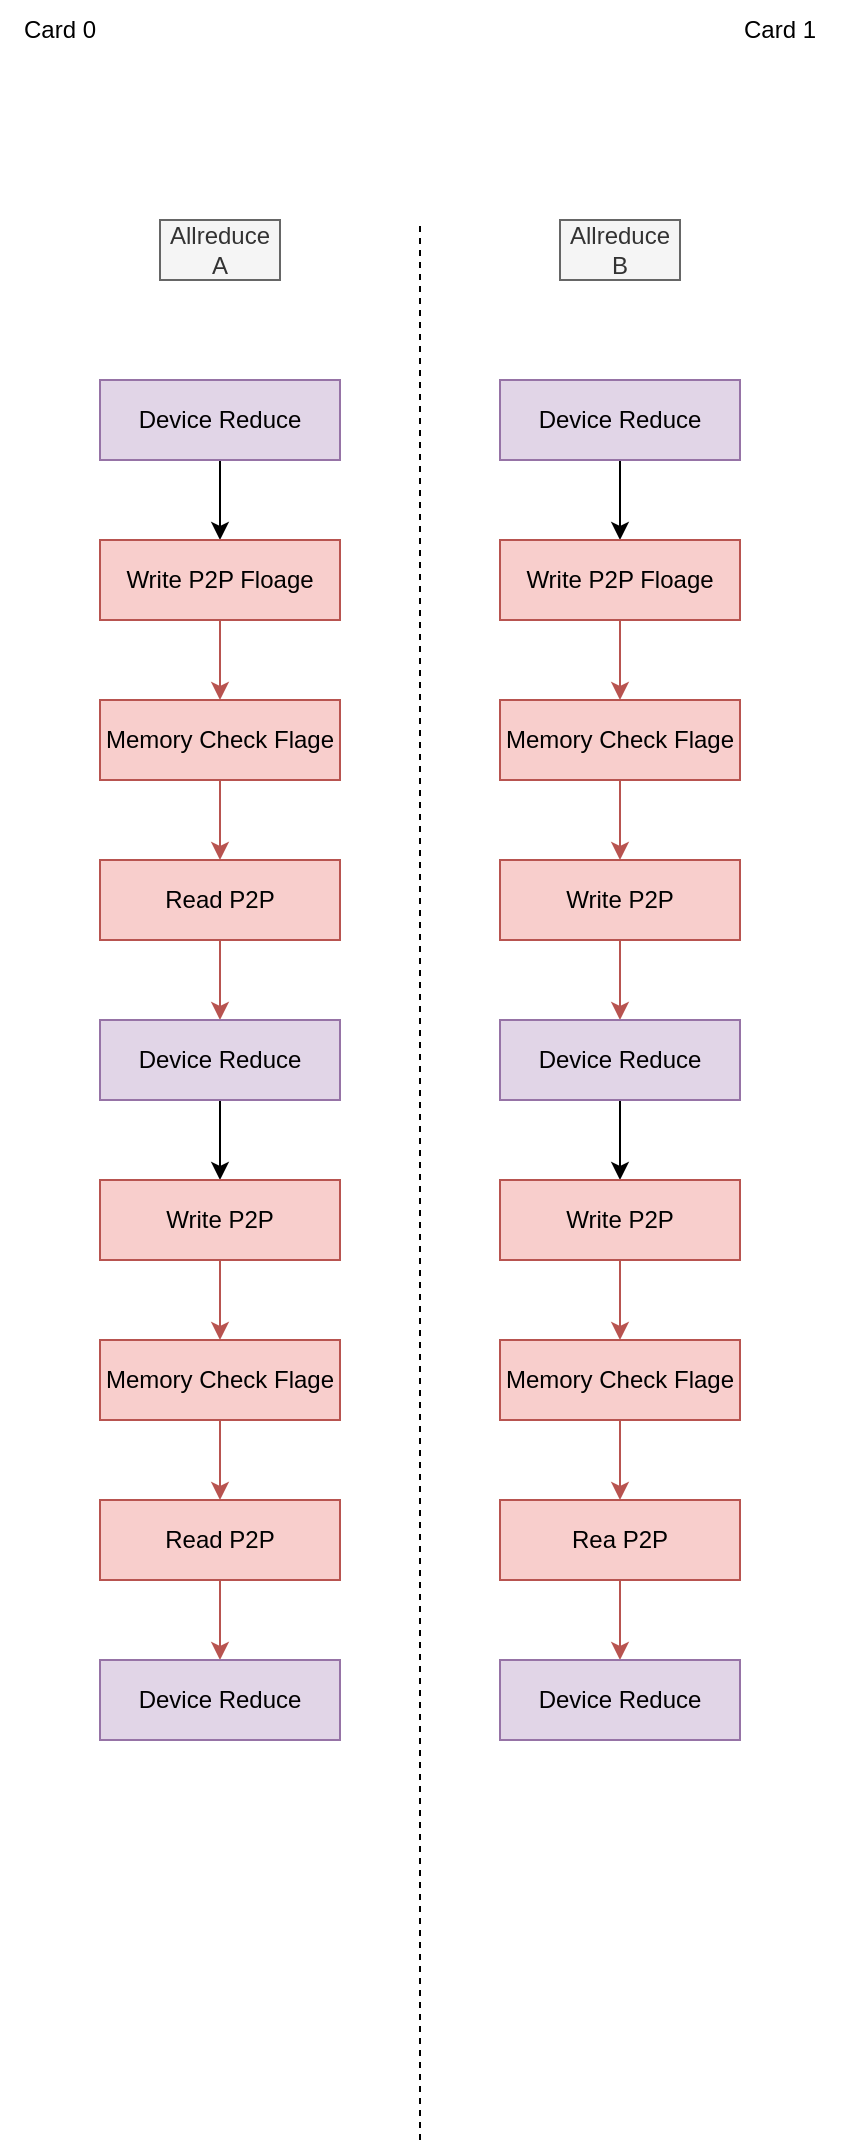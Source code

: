 <mxfile version="21.3.4" type="github">
  <diagram name="Page-1" id="7ZHinoyzs7NchRwC1Wg5">
    <mxGraphModel dx="954" dy="616" grid="1" gridSize="10" guides="1" tooltips="1" connect="1" arrows="1" fold="1" page="1" pageScale="1" pageWidth="850" pageHeight="1100" math="0" shadow="0">
      <root>
        <mxCell id="0" />
        <mxCell id="1" parent="0" />
        <mxCell id="Bs1NF3JHrJLdq9ir2KCl-1" value="" style="endArrow=none;dashed=1;html=1;rounded=0;" edge="1" parent="1">
          <mxGeometry width="50" height="50" relative="1" as="geometry">
            <mxPoint x="440" y="1080" as="sourcePoint" />
            <mxPoint x="440" y="120" as="targetPoint" />
          </mxGeometry>
        </mxCell>
        <mxCell id="Bs1NF3JHrJLdq9ir2KCl-2" value="" style="edgeStyle=orthogonalEdgeStyle;rounded=0;orthogonalLoop=1;jettySize=auto;html=1;fillColor=#d5e8d4;strokeColor=#000000;" edge="1" parent="1" source="Bs1NF3JHrJLdq9ir2KCl-3" target="Bs1NF3JHrJLdq9ir2KCl-5">
          <mxGeometry relative="1" as="geometry" />
        </mxCell>
        <mxCell id="Bs1NF3JHrJLdq9ir2KCl-3" value="Device Reduce" style="rounded=0;whiteSpace=wrap;html=1;fillColor=#e1d5e7;strokeColor=#9673a6;" vertex="1" parent="1">
          <mxGeometry x="280" y="200" width="120" height="40" as="geometry" />
        </mxCell>
        <mxCell id="Bs1NF3JHrJLdq9ir2KCl-4" value="" style="edgeStyle=orthogonalEdgeStyle;rounded=0;orthogonalLoop=1;jettySize=auto;html=1;fillColor=#f8cecc;strokeColor=#b85450;" edge="1" parent="1" source="Bs1NF3JHrJLdq9ir2KCl-5" target="Bs1NF3JHrJLdq9ir2KCl-7">
          <mxGeometry relative="1" as="geometry" />
        </mxCell>
        <mxCell id="Bs1NF3JHrJLdq9ir2KCl-5" value="Write P2P Floage" style="rounded=0;whiteSpace=wrap;html=1;fillColor=#f8cecc;strokeColor=#b85450;" vertex="1" parent="1">
          <mxGeometry x="280" y="280" width="120" height="40" as="geometry" />
        </mxCell>
        <mxCell id="Bs1NF3JHrJLdq9ir2KCl-6" value="" style="edgeStyle=orthogonalEdgeStyle;rounded=0;orthogonalLoop=1;jettySize=auto;html=1;fillColor=#f8cecc;strokeColor=#b85450;" edge="1" parent="1" source="Bs1NF3JHrJLdq9ir2KCl-7" target="Bs1NF3JHrJLdq9ir2KCl-9">
          <mxGeometry relative="1" as="geometry" />
        </mxCell>
        <mxCell id="Bs1NF3JHrJLdq9ir2KCl-7" value="Memory Check Flage" style="rounded=0;whiteSpace=wrap;html=1;fillColor=#f8cecc;strokeColor=#b85450;" vertex="1" parent="1">
          <mxGeometry x="280" y="360" width="120" height="40" as="geometry" />
        </mxCell>
        <mxCell id="Bs1NF3JHrJLdq9ir2KCl-8" value="" style="edgeStyle=orthogonalEdgeStyle;rounded=0;orthogonalLoop=1;jettySize=auto;html=1;fillColor=#f8cecc;strokeColor=#b85450;" edge="1" parent="1" source="Bs1NF3JHrJLdq9ir2KCl-9">
          <mxGeometry relative="1" as="geometry">
            <mxPoint x="340" y="520" as="targetPoint" />
          </mxGeometry>
        </mxCell>
        <mxCell id="Bs1NF3JHrJLdq9ir2KCl-9" value="Read P2P" style="rounded=0;whiteSpace=wrap;html=1;fillColor=#f8cecc;strokeColor=#b85450;" vertex="1" parent="1">
          <mxGeometry x="280" y="440" width="120" height="40" as="geometry" />
        </mxCell>
        <mxCell id="Bs1NF3JHrJLdq9ir2KCl-12" value="" style="edgeStyle=orthogonalEdgeStyle;rounded=0;orthogonalLoop=1;jettySize=auto;html=1;" edge="1" parent="1" source="Bs1NF3JHrJLdq9ir2KCl-13" target="Bs1NF3JHrJLdq9ir2KCl-31">
          <mxGeometry relative="1" as="geometry" />
        </mxCell>
        <mxCell id="Bs1NF3JHrJLdq9ir2KCl-13" value="Device Reduce" style="rounded=0;whiteSpace=wrap;html=1;fillColor=#e1d5e7;strokeColor=#9673a6;" vertex="1" parent="1">
          <mxGeometry x="280" y="520" width="120" height="40" as="geometry" />
        </mxCell>
        <mxCell id="Bs1NF3JHrJLdq9ir2KCl-14" value="" style="edgeStyle=orthogonalEdgeStyle;rounded=0;orthogonalLoop=1;jettySize=auto;html=1;fillColor=#d5e8d4;strokeColor=#000000;" edge="1" parent="1" source="Bs1NF3JHrJLdq9ir2KCl-15" target="Bs1NF3JHrJLdq9ir2KCl-17">
          <mxGeometry relative="1" as="geometry" />
        </mxCell>
        <mxCell id="Bs1NF3JHrJLdq9ir2KCl-15" value="Device Reduce" style="rounded=0;whiteSpace=wrap;html=1;fillColor=#e1d5e7;strokeColor=#9673a6;" vertex="1" parent="1">
          <mxGeometry x="480" y="200" width="120" height="40" as="geometry" />
        </mxCell>
        <mxCell id="Bs1NF3JHrJLdq9ir2KCl-16" value="" style="edgeStyle=orthogonalEdgeStyle;rounded=0;orthogonalLoop=1;jettySize=auto;html=1;fillColor=#f8cecc;strokeColor=#b85450;" edge="1" parent="1" source="Bs1NF3JHrJLdq9ir2KCl-17" target="Bs1NF3JHrJLdq9ir2KCl-19">
          <mxGeometry relative="1" as="geometry" />
        </mxCell>
        <mxCell id="Bs1NF3JHrJLdq9ir2KCl-17" value="Write P2P Floage" style="rounded=0;whiteSpace=wrap;html=1;fillColor=#f8cecc;strokeColor=#b85450;" vertex="1" parent="1">
          <mxGeometry x="480" y="280" width="120" height="40" as="geometry" />
        </mxCell>
        <mxCell id="Bs1NF3JHrJLdq9ir2KCl-18" value="" style="edgeStyle=orthogonalEdgeStyle;rounded=0;orthogonalLoop=1;jettySize=auto;html=1;fillColor=#f8cecc;strokeColor=#b85450;" edge="1" parent="1" source="Bs1NF3JHrJLdq9ir2KCl-19" target="Bs1NF3JHrJLdq9ir2KCl-21">
          <mxGeometry relative="1" as="geometry" />
        </mxCell>
        <mxCell id="Bs1NF3JHrJLdq9ir2KCl-19" value="Memory Check Flage" style="rounded=0;whiteSpace=wrap;html=1;fillColor=#f8cecc;strokeColor=#b85450;" vertex="1" parent="1">
          <mxGeometry x="480" y="360" width="120" height="40" as="geometry" />
        </mxCell>
        <mxCell id="Bs1NF3JHrJLdq9ir2KCl-20" value="" style="edgeStyle=orthogonalEdgeStyle;rounded=0;orthogonalLoop=1;jettySize=auto;html=1;fillColor=#f8cecc;strokeColor=#b85450;" edge="1" parent="1" source="Bs1NF3JHrJLdq9ir2KCl-21">
          <mxGeometry relative="1" as="geometry">
            <mxPoint x="540" y="520" as="targetPoint" />
          </mxGeometry>
        </mxCell>
        <mxCell id="Bs1NF3JHrJLdq9ir2KCl-21" value="Write P2P" style="rounded=0;whiteSpace=wrap;html=1;fillColor=#f8cecc;strokeColor=#b85450;" vertex="1" parent="1">
          <mxGeometry x="480" y="440" width="120" height="40" as="geometry" />
        </mxCell>
        <mxCell id="Bs1NF3JHrJLdq9ir2KCl-24" value="" style="edgeStyle=orthogonalEdgeStyle;rounded=0;orthogonalLoop=1;jettySize=auto;html=1;" edge="1" parent="1" source="Bs1NF3JHrJLdq9ir2KCl-25" target="Bs1NF3JHrJLdq9ir2KCl-40">
          <mxGeometry relative="1" as="geometry" />
        </mxCell>
        <mxCell id="Bs1NF3JHrJLdq9ir2KCl-25" value="Device Reduce" style="rounded=0;whiteSpace=wrap;html=1;fillColor=#e1d5e7;strokeColor=#9673a6;" vertex="1" parent="1">
          <mxGeometry x="480" y="520" width="120" height="40" as="geometry" />
        </mxCell>
        <mxCell id="Bs1NF3JHrJLdq9ir2KCl-26" value="Allreduce&lt;br&gt;B" style="text;html=1;strokeColor=#666666;fillColor=#f5f5f5;align=center;verticalAlign=middle;whiteSpace=wrap;rounded=0;fontColor=#333333;" vertex="1" parent="1">
          <mxGeometry x="510" y="120" width="60" height="30" as="geometry" />
        </mxCell>
        <mxCell id="Bs1NF3JHrJLdq9ir2KCl-27" value="Allreduce&lt;br&gt;A" style="text;html=1;strokeColor=#666666;fillColor=#f5f5f5;align=center;verticalAlign=middle;whiteSpace=wrap;rounded=0;fontColor=#333333;" vertex="1" parent="1">
          <mxGeometry x="310" y="120" width="60" height="30" as="geometry" />
        </mxCell>
        <mxCell id="Bs1NF3JHrJLdq9ir2KCl-28" value="Card 0" style="text;html=1;strokeColor=none;fillColor=none;align=center;verticalAlign=middle;whiteSpace=wrap;rounded=0;" vertex="1" parent="1">
          <mxGeometry x="230" y="10" width="60" height="30" as="geometry" />
        </mxCell>
        <mxCell id="Bs1NF3JHrJLdq9ir2KCl-29" value="Card 1" style="text;html=1;strokeColor=none;fillColor=none;align=center;verticalAlign=middle;whiteSpace=wrap;rounded=0;" vertex="1" parent="1">
          <mxGeometry x="590" y="10" width="60" height="30" as="geometry" />
        </mxCell>
        <mxCell id="Bs1NF3JHrJLdq9ir2KCl-30" value="" style="edgeStyle=orthogonalEdgeStyle;rounded=0;orthogonalLoop=1;jettySize=auto;html=1;fillColor=#f8cecc;strokeColor=#b85450;" edge="1" parent="1" source="Bs1NF3JHrJLdq9ir2KCl-31" target="Bs1NF3JHrJLdq9ir2KCl-33">
          <mxGeometry relative="1" as="geometry" />
        </mxCell>
        <mxCell id="Bs1NF3JHrJLdq9ir2KCl-31" value="Write P2P" style="rounded=0;whiteSpace=wrap;html=1;fillColor=#f8cecc;strokeColor=#b85450;" vertex="1" parent="1">
          <mxGeometry x="280" y="600" width="120" height="40" as="geometry" />
        </mxCell>
        <mxCell id="Bs1NF3JHrJLdq9ir2KCl-32" value="" style="edgeStyle=orthogonalEdgeStyle;rounded=0;orthogonalLoop=1;jettySize=auto;html=1;fillColor=#f8cecc;strokeColor=#b85450;" edge="1" parent="1" source="Bs1NF3JHrJLdq9ir2KCl-33" target="Bs1NF3JHrJLdq9ir2KCl-35">
          <mxGeometry relative="1" as="geometry" />
        </mxCell>
        <mxCell id="Bs1NF3JHrJLdq9ir2KCl-33" value="Memory Check Flage" style="rounded=0;whiteSpace=wrap;html=1;fillColor=#f8cecc;strokeColor=#b85450;" vertex="1" parent="1">
          <mxGeometry x="280" y="680" width="120" height="40" as="geometry" />
        </mxCell>
        <mxCell id="Bs1NF3JHrJLdq9ir2KCl-34" value="" style="edgeStyle=orthogonalEdgeStyle;rounded=0;orthogonalLoop=1;jettySize=auto;html=1;fillColor=#f8cecc;strokeColor=#b85450;" edge="1" parent="1" source="Bs1NF3JHrJLdq9ir2KCl-35">
          <mxGeometry relative="1" as="geometry">
            <mxPoint x="340" y="840" as="targetPoint" />
          </mxGeometry>
        </mxCell>
        <mxCell id="Bs1NF3JHrJLdq9ir2KCl-35" value="Read P2P" style="rounded=0;whiteSpace=wrap;html=1;fillColor=#f8cecc;strokeColor=#b85450;" vertex="1" parent="1">
          <mxGeometry x="280" y="760" width="120" height="40" as="geometry" />
        </mxCell>
        <mxCell id="Bs1NF3JHrJLdq9ir2KCl-38" value="Device Reduce" style="rounded=0;whiteSpace=wrap;html=1;fillColor=#e1d5e7;strokeColor=#9673a6;" vertex="1" parent="1">
          <mxGeometry x="280" y="840" width="120" height="40" as="geometry" />
        </mxCell>
        <mxCell id="Bs1NF3JHrJLdq9ir2KCl-39" value="" style="edgeStyle=orthogonalEdgeStyle;rounded=0;orthogonalLoop=1;jettySize=auto;html=1;fillColor=#f8cecc;strokeColor=#b85450;" edge="1" parent="1" source="Bs1NF3JHrJLdq9ir2KCl-40" target="Bs1NF3JHrJLdq9ir2KCl-42">
          <mxGeometry relative="1" as="geometry" />
        </mxCell>
        <mxCell id="Bs1NF3JHrJLdq9ir2KCl-40" value="Write P2P" style="rounded=0;whiteSpace=wrap;html=1;fillColor=#f8cecc;strokeColor=#b85450;" vertex="1" parent="1">
          <mxGeometry x="480" y="600" width="120" height="40" as="geometry" />
        </mxCell>
        <mxCell id="Bs1NF3JHrJLdq9ir2KCl-41" value="" style="edgeStyle=orthogonalEdgeStyle;rounded=0;orthogonalLoop=1;jettySize=auto;html=1;fillColor=#f8cecc;strokeColor=#b85450;" edge="1" parent="1" source="Bs1NF3JHrJLdq9ir2KCl-42" target="Bs1NF3JHrJLdq9ir2KCl-44">
          <mxGeometry relative="1" as="geometry" />
        </mxCell>
        <mxCell id="Bs1NF3JHrJLdq9ir2KCl-42" value="Memory Check Flage" style="rounded=0;whiteSpace=wrap;html=1;fillColor=#f8cecc;strokeColor=#b85450;" vertex="1" parent="1">
          <mxGeometry x="480" y="680" width="120" height="40" as="geometry" />
        </mxCell>
        <mxCell id="Bs1NF3JHrJLdq9ir2KCl-43" value="" style="edgeStyle=orthogonalEdgeStyle;rounded=0;orthogonalLoop=1;jettySize=auto;html=1;fillColor=#f8cecc;strokeColor=#b85450;" edge="1" parent="1" source="Bs1NF3JHrJLdq9ir2KCl-44">
          <mxGeometry relative="1" as="geometry">
            <mxPoint x="540" y="840" as="targetPoint" />
          </mxGeometry>
        </mxCell>
        <mxCell id="Bs1NF3JHrJLdq9ir2KCl-44" value="Rea P2P" style="rounded=0;whiteSpace=wrap;html=1;fillColor=#f8cecc;strokeColor=#b85450;" vertex="1" parent="1">
          <mxGeometry x="480" y="760" width="120" height="40" as="geometry" />
        </mxCell>
        <mxCell id="Bs1NF3JHrJLdq9ir2KCl-47" value="Device Reduce" style="rounded=0;whiteSpace=wrap;html=1;fillColor=#e1d5e7;strokeColor=#9673a6;" vertex="1" parent="1">
          <mxGeometry x="480" y="840" width="120" height="40" as="geometry" />
        </mxCell>
      </root>
    </mxGraphModel>
  </diagram>
</mxfile>
